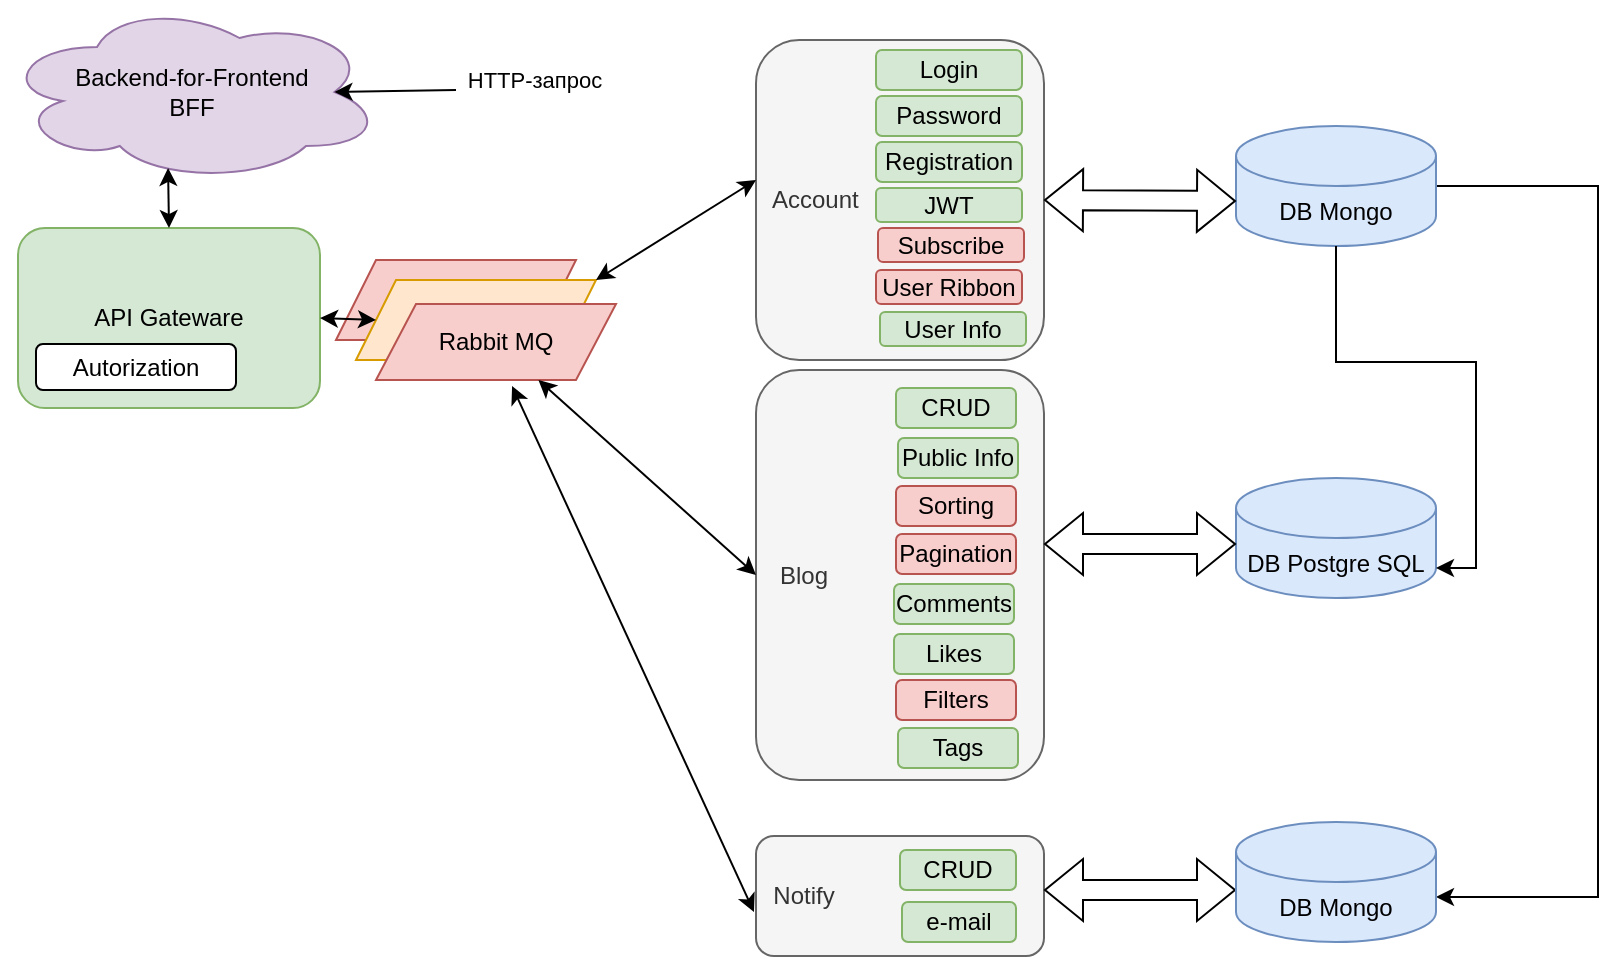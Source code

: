 <mxfile version="22.1.5" type="github">
  <diagram name="Страница — 1" id="DhTqjkecS1U5kovGu_CZ">
    <mxGraphModel dx="794" dy="477" grid="1" gridSize="10" guides="1" tooltips="1" connect="1" arrows="1" fold="1" page="1" pageScale="1" pageWidth="827" pageHeight="1169" math="0" shadow="0">
      <root>
        <mxCell id="0" />
        <mxCell id="1" parent="0" />
        <mxCell id="Vj0jSJ8QB2PO6li8JB-v-1" value="Backend-for-Frontend&lt;br&gt;BFF" style="ellipse;shape=cloud;whiteSpace=wrap;html=1;fillColor=#e1d5e7;strokeColor=#9673a6;" parent="1" vertex="1">
          <mxGeometry x="13" y="21" width="190" height="90" as="geometry" />
        </mxCell>
        <mxCell id="Vj0jSJ8QB2PO6li8JB-v-3" value="API Gateware" style="rounded=1;whiteSpace=wrap;html=1;fillColor=#d5e8d4;strokeColor=#82b366;" parent="1" vertex="1">
          <mxGeometry x="21" y="134" width="151" height="90" as="geometry" />
        </mxCell>
        <mxCell id="Vj0jSJ8QB2PO6li8JB-v-4" value="&amp;nbsp; Account" style="rounded=1;whiteSpace=wrap;html=1;fillColor=#f5f5f5;fontColor=#333333;strokeColor=#666666;align=left;" parent="1" vertex="1">
          <mxGeometry x="390" y="40" width="144" height="160" as="geometry" />
        </mxCell>
        <mxCell id="Vj0jSJ8QB2PO6li8JB-v-5" value="&amp;nbsp; &amp;nbsp;Blog" style="rounded=1;whiteSpace=wrap;html=1;fillColor=#f5f5f5;fontColor=#333333;strokeColor=#666666;align=left;" parent="1" vertex="1">
          <mxGeometry x="390" y="205" width="144" height="205" as="geometry" />
        </mxCell>
        <mxCell id="Vj0jSJ8QB2PO6li8JB-v-6" value="&lt;div style=&quot;&quot;&gt;&lt;div style=&quot;&quot;&gt;&amp;nbsp; Notify&lt;/div&gt;&lt;/div&gt;" style="rounded=1;whiteSpace=wrap;html=1;fillColor=#f5f5f5;fontColor=#333333;strokeColor=#666666;align=left;" parent="1" vertex="1">
          <mxGeometry x="390" y="438" width="144" height="60" as="geometry" />
        </mxCell>
        <mxCell id="1SYx6RNztKX1Lw-2Ym32-27" style="edgeStyle=orthogonalEdgeStyle;rounded=0;orthogonalLoop=1;jettySize=auto;html=1;exitX=1;exitY=0.5;exitDx=0;exitDy=0;exitPerimeter=0;entryX=1;entryY=0;entryDx=0;entryDy=37.5;entryPerimeter=0;" parent="1" source="Vj0jSJ8QB2PO6li8JB-v-8" target="1SYx6RNztKX1Lw-2Ym32-8" edge="1">
          <mxGeometry relative="1" as="geometry">
            <mxPoint x="810" y="470" as="targetPoint" />
            <Array as="points">
              <mxPoint x="811" y="113" />
              <mxPoint x="811" y="469" />
            </Array>
          </mxGeometry>
        </mxCell>
        <mxCell id="Vj0jSJ8QB2PO6li8JB-v-8" value="DB Mongo" style="shape=cylinder3;whiteSpace=wrap;html=1;boundedLbl=1;backgroundOutline=1;size=15;fillColor=#dae8fc;strokeColor=#6c8ebf;" parent="1" vertex="1">
          <mxGeometry x="630" y="83" width="100" height="60" as="geometry" />
        </mxCell>
        <mxCell id="Vj0jSJ8QB2PO6li8JB-v-9" value="" style="shape=flexArrow;endArrow=classic;startArrow=classic;html=1;rounded=0;exitX=1;exitY=0.5;exitDx=0;exitDy=0;entryX=0;entryY=0;entryDx=0;entryDy=37.5;entryPerimeter=0;" parent="1" source="Vj0jSJ8QB2PO6li8JB-v-4" target="Vj0jSJ8QB2PO6li8JB-v-8" edge="1">
          <mxGeometry width="100" height="100" relative="1" as="geometry">
            <mxPoint x="530" y="200" as="sourcePoint" />
            <mxPoint x="630" y="100" as="targetPoint" />
          </mxGeometry>
        </mxCell>
        <mxCell id="Vj0jSJ8QB2PO6li8JB-v-10" value="DB Postgre SQL" style="shape=cylinder3;whiteSpace=wrap;html=1;boundedLbl=1;backgroundOutline=1;size=15;fillColor=#dae8fc;strokeColor=#6c8ebf;" parent="1" vertex="1">
          <mxGeometry x="630" y="259" width="100" height="60" as="geometry" />
        </mxCell>
        <mxCell id="Vj0jSJ8QB2PO6li8JB-v-11" value="" style="shape=flexArrow;endArrow=classic;startArrow=classic;html=1;rounded=0;exitX=1;exitY=0.5;exitDx=0;exitDy=0;" parent="1" edge="1">
          <mxGeometry width="100" height="100" relative="1" as="geometry">
            <mxPoint x="534" y="292" as="sourcePoint" />
            <mxPoint x="630" y="292" as="targetPoint" />
          </mxGeometry>
        </mxCell>
        <mxCell id="Vj0jSJ8QB2PO6li8JB-v-12" value="" style="shape=parallelogram;perimeter=parallelogramPerimeter;whiteSpace=wrap;html=1;fixedSize=1;fillColor=#f8cecc;strokeColor=#b85450;" parent="1" vertex="1">
          <mxGeometry x="180" y="150" width="120" height="40" as="geometry" />
        </mxCell>
        <mxCell id="Vj0jSJ8QB2PO6li8JB-v-13" value="" style="shape=parallelogram;perimeter=parallelogramPerimeter;whiteSpace=wrap;html=1;fixedSize=1;fillColor=#ffe6cc;strokeColor=#d79b00;" parent="1" vertex="1">
          <mxGeometry x="190" y="160" width="120" height="40" as="geometry" />
        </mxCell>
        <mxCell id="Vj0jSJ8QB2PO6li8JB-v-14" value="Rabbit MQ" style="shape=parallelogram;perimeter=parallelogramPerimeter;whiteSpace=wrap;html=1;fixedSize=1;fillColor=#f8cecc;strokeColor=#b85450;" parent="1" vertex="1">
          <mxGeometry x="200" y="172" width="120" height="38" as="geometry" />
        </mxCell>
        <mxCell id="E6p5JfcPMgcYve_fgYgA-1" value="HTTP-запрос" style="endArrow=classic;html=1;rounded=0;entryX=0.875;entryY=0.5;entryDx=0;entryDy=0;entryPerimeter=0;" parent="1" target="Vj0jSJ8QB2PO6li8JB-v-1" edge="1">
          <mxGeometry x="-1" y="-40" width="50" height="50" relative="1" as="geometry">
            <mxPoint x="240" y="65" as="sourcePoint" />
            <mxPoint x="430" y="230" as="targetPoint" />
            <mxPoint x="40" y="35" as="offset" />
          </mxGeometry>
        </mxCell>
        <mxCell id="E6p5JfcPMgcYve_fgYgA-10" value="e-mail" style="rounded=1;whiteSpace=wrap;html=1;fillColor=#d5e8d4;strokeColor=#82b366;" parent="1" vertex="1">
          <mxGeometry x="463" y="471" width="57" height="20" as="geometry" />
        </mxCell>
        <mxCell id="E6p5JfcPMgcYve_fgYgA-13" value="Login" style="rounded=1;whiteSpace=wrap;html=1;fillColor=#d5e8d4;strokeColor=#82b366;" parent="1" vertex="1">
          <mxGeometry x="450" y="45" width="73" height="20" as="geometry" />
        </mxCell>
        <mxCell id="E6p5JfcPMgcYve_fgYgA-14" value="JWT" style="rounded=1;whiteSpace=wrap;html=1;fillColor=#d5e8d4;strokeColor=#82b366;" parent="1" vertex="1">
          <mxGeometry x="450" y="114" width="73" height="17" as="geometry" />
        </mxCell>
        <mxCell id="E6p5JfcPMgcYve_fgYgA-15" value="Registration" style="rounded=1;whiteSpace=wrap;html=1;fillColor=#d5e8d4;strokeColor=#82b366;" parent="1" vertex="1">
          <mxGeometry x="450" y="91" width="73" height="20" as="geometry" />
        </mxCell>
        <mxCell id="E6p5JfcPMgcYve_fgYgA-17" style="edgeStyle=orthogonalEdgeStyle;rounded=0;orthogonalLoop=1;jettySize=auto;html=1;entryX=1;entryY=1;entryDx=0;entryDy=-15;entryPerimeter=0;" parent="1" source="Vj0jSJ8QB2PO6li8JB-v-8" target="Vj0jSJ8QB2PO6li8JB-v-10" edge="1">
          <mxGeometry relative="1" as="geometry" />
        </mxCell>
        <mxCell id="E6p5JfcPMgcYve_fgYgA-18" value="Sorting" style="rounded=1;whiteSpace=wrap;html=1;fillColor=#f8cecc;strokeColor=#b85450;" parent="1" vertex="1">
          <mxGeometry x="460" y="263" width="60" height="20" as="geometry" />
        </mxCell>
        <mxCell id="E6p5JfcPMgcYve_fgYgA-19" value="CRUD" style="rounded=1;whiteSpace=wrap;html=1;fillColor=#d5e8d4;strokeColor=#82b366;" parent="1" vertex="1">
          <mxGeometry x="460" y="214" width="60" height="20" as="geometry" />
        </mxCell>
        <mxCell id="E6p5JfcPMgcYve_fgYgA-20" value="Autorization" style="rounded=1;whiteSpace=wrap;html=1;" parent="1" vertex="1">
          <mxGeometry x="30" y="192" width="100" height="23" as="geometry" />
        </mxCell>
        <mxCell id="E6p5JfcPMgcYve_fgYgA-21" value="Pagination" style="rounded=1;whiteSpace=wrap;html=1;fillColor=#f8cecc;strokeColor=#b85450;" parent="1" vertex="1">
          <mxGeometry x="460" y="287" width="60" height="20" as="geometry" />
        </mxCell>
        <mxCell id="E6p5JfcPMgcYve_fgYgA-22" value="Comments" style="rounded=1;whiteSpace=wrap;html=1;fillColor=#d5e8d4;strokeColor=#82b366;" parent="1" vertex="1">
          <mxGeometry x="459" y="312" width="60" height="20" as="geometry" />
        </mxCell>
        <mxCell id="E6p5JfcPMgcYve_fgYgA-23" value="Likes" style="rounded=1;whiteSpace=wrap;html=1;fillColor=#d5e8d4;strokeColor=#82b366;" parent="1" vertex="1">
          <mxGeometry x="459" y="337" width="60" height="20" as="geometry" />
        </mxCell>
        <mxCell id="E6p5JfcPMgcYve_fgYgA-24" value="Public Info" style="rounded=1;whiteSpace=wrap;html=1;fillColor=#d5e8d4;strokeColor=#82b366;" parent="1" vertex="1">
          <mxGeometry x="461" y="239" width="60" height="20" as="geometry" />
        </mxCell>
        <mxCell id="E6p5JfcPMgcYve_fgYgA-25" value="Password" style="rounded=1;whiteSpace=wrap;html=1;fillColor=#d5e8d4;strokeColor=#82b366;" parent="1" vertex="1">
          <mxGeometry x="450" y="68" width="73" height="20" as="geometry" />
        </mxCell>
        <mxCell id="1SYx6RNztKX1Lw-2Ym32-1" value="Subscribe" style="rounded=1;whiteSpace=wrap;html=1;fillColor=#f8cecc;strokeColor=#b85450;" parent="1" vertex="1">
          <mxGeometry x="451" y="134" width="73" height="17" as="geometry" />
        </mxCell>
        <mxCell id="1SYx6RNztKX1Lw-2Ym32-2" value="User Ribbon" style="rounded=1;whiteSpace=wrap;html=1;fillColor=#f8cecc;strokeColor=#b85450;" parent="1" vertex="1">
          <mxGeometry x="450" y="155" width="73" height="17" as="geometry" />
        </mxCell>
        <mxCell id="1SYx6RNztKX1Lw-2Ym32-3" value="Filters" style="rounded=1;whiteSpace=wrap;html=1;fillColor=#f8cecc;strokeColor=#b85450;" parent="1" vertex="1">
          <mxGeometry x="460" y="360" width="60" height="20" as="geometry" />
        </mxCell>
        <mxCell id="1SYx6RNztKX1Lw-2Ym32-4" value="User Info" style="rounded=1;whiteSpace=wrap;html=1;fillColor=#d5e8d4;strokeColor=#82b366;" parent="1" vertex="1">
          <mxGeometry x="452" y="176" width="73" height="17" as="geometry" />
        </mxCell>
        <mxCell id="1SYx6RNztKX1Lw-2Ym32-5" value="Tags" style="rounded=1;whiteSpace=wrap;html=1;fillColor=#d5e8d4;strokeColor=#82b366;" parent="1" vertex="1">
          <mxGeometry x="461" y="384" width="60" height="20" as="geometry" />
        </mxCell>
        <mxCell id="1SYx6RNztKX1Lw-2Ym32-6" value="CRUD" style="rounded=1;whiteSpace=wrap;html=1;fillColor=#d5e8d4;strokeColor=#82b366;" parent="1" vertex="1">
          <mxGeometry x="462" y="445" width="58" height="20" as="geometry" />
        </mxCell>
        <mxCell id="1SYx6RNztKX1Lw-2Ym32-7" value="" style="shape=flexArrow;endArrow=classic;startArrow=classic;html=1;rounded=0;exitX=1;exitY=0.5;exitDx=0;exitDy=0;" parent="1" edge="1">
          <mxGeometry width="100" height="100" relative="1" as="geometry">
            <mxPoint x="534" y="465" as="sourcePoint" />
            <mxPoint x="630" y="465" as="targetPoint" />
          </mxGeometry>
        </mxCell>
        <mxCell id="1SYx6RNztKX1Lw-2Ym32-8" value="DB Mongo" style="shape=cylinder3;whiteSpace=wrap;html=1;boundedLbl=1;backgroundOutline=1;size=15;fillColor=#dae8fc;strokeColor=#6c8ebf;" parent="1" vertex="1">
          <mxGeometry x="630" y="431" width="100" height="60" as="geometry" />
        </mxCell>
        <mxCell id="1SYx6RNztKX1Lw-2Ym32-12" value="" style="endArrow=classic;startArrow=classic;html=1;rounded=0;exitX=1;exitY=0;exitDx=0;exitDy=0;" parent="1" source="Vj0jSJ8QB2PO6li8JB-v-13" edge="1">
          <mxGeometry width="50" height="50" relative="1" as="geometry">
            <mxPoint x="340" y="160" as="sourcePoint" />
            <mxPoint x="390" y="110" as="targetPoint" />
          </mxGeometry>
        </mxCell>
        <mxCell id="1SYx6RNztKX1Lw-2Ym32-13" value="" style="endArrow=classic;startArrow=classic;html=1;rounded=0;entryX=0;entryY=0.5;entryDx=0;entryDy=0;" parent="1" source="Vj0jSJ8QB2PO6li8JB-v-14" target="Vj0jSJ8QB2PO6li8JB-v-5" edge="1">
          <mxGeometry width="50" height="50" relative="1" as="geometry">
            <mxPoint x="310" y="160" as="sourcePoint" />
            <mxPoint x="400" y="120" as="targetPoint" />
          </mxGeometry>
        </mxCell>
        <mxCell id="1SYx6RNztKX1Lw-2Ym32-14" value="" style="endArrow=classic;startArrow=classic;html=1;rounded=0;entryX=-0.007;entryY=0.633;entryDx=0;entryDy=0;exitX=0.567;exitY=1.079;exitDx=0;exitDy=0;exitPerimeter=0;entryPerimeter=0;" parent="1" source="Vj0jSJ8QB2PO6li8JB-v-14" target="Vj0jSJ8QB2PO6li8JB-v-6" edge="1">
          <mxGeometry width="50" height="50" relative="1" as="geometry">
            <mxPoint x="310" y="189" as="sourcePoint" />
            <mxPoint x="390" y="337" as="targetPoint" />
          </mxGeometry>
        </mxCell>
        <mxCell id="1SYx6RNztKX1Lw-2Ym32-16" value="" style="endArrow=classic;startArrow=classic;html=1;rounded=0;entryX=0.437;entryY=0.922;entryDx=0;entryDy=0;entryPerimeter=0;exitX=0.5;exitY=0;exitDx=0;exitDy=0;" parent="1" source="Vj0jSJ8QB2PO6li8JB-v-3" target="Vj0jSJ8QB2PO6li8JB-v-1" edge="1">
          <mxGeometry width="50" height="50" relative="1" as="geometry">
            <mxPoint x="48" y="319" as="sourcePoint" />
            <mxPoint x="180" y="296" as="targetPoint" />
          </mxGeometry>
        </mxCell>
        <mxCell id="1SYx6RNztKX1Lw-2Ym32-17" value="" style="endArrow=classic;startArrow=classic;html=1;rounded=0;entryX=0;entryY=0.5;entryDx=0;entryDy=0;exitX=1;exitY=0.5;exitDx=0;exitDy=0;" parent="1" source="Vj0jSJ8QB2PO6li8JB-v-3" target="Vj0jSJ8QB2PO6li8JB-v-13" edge="1">
          <mxGeometry width="50" height="50" relative="1" as="geometry">
            <mxPoint x="107" y="144" as="sourcePoint" />
            <mxPoint x="106" y="114" as="targetPoint" />
          </mxGeometry>
        </mxCell>
      </root>
    </mxGraphModel>
  </diagram>
</mxfile>
